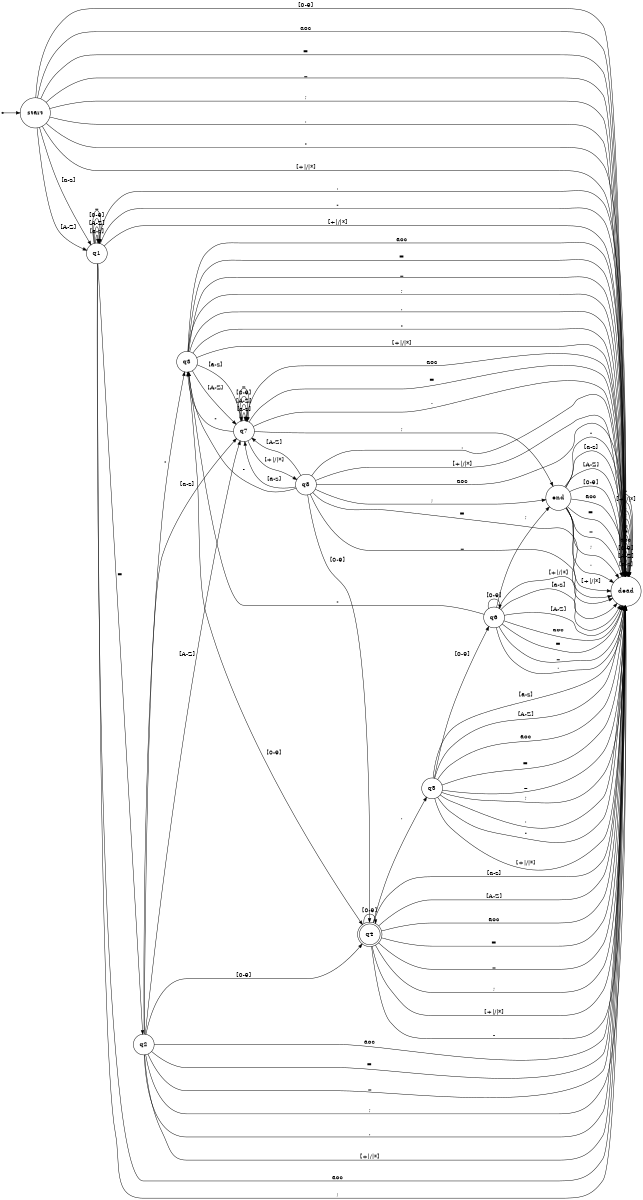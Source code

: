 digraph {
	ranksep=0.5 size="8, 8"
	rankdir=LR
	Initial [label="" fontsize=14.0 shape=point]
	dead [fontsize=14.0 shape=circle]
	end [fontsize=14.0 shape=circle]
	q1 [fontsize=14.0 shape=circle]
	q2 [fontsize=14.0 shape=circle]
	q3 [fontsize=14.0 shape=circle]
	q4 [fontsize=14.0 shape=doublecircle]
	q5 [fontsize=14.0 shape=circle]
	q6 [fontsize=14.0 shape=circle]
	q7 [fontsize=14.0 shape=circle]
	q8 [fontsize=14.0 shape=circle]
	start [fontsize=14.0 shape=circle]
	Initial -> start [arrowsize=0.85]
	start -> q1 [label=" [a-z] " arrowsize=0.85 fontsize=14.0]
	start -> q1 [label=" [A-Z] " arrowsize=0.85 fontsize=14.0]
	start -> dead [label=" [0-9] " arrowsize=0.85 fontsize=14.0]
	start -> dead [label=" aoc " arrowsize=0.85 fontsize=14.0]
	start -> dead [label=" = " arrowsize=0.85 fontsize=14.0]
	start -> dead [label=" _ " arrowsize=0.85 fontsize=14.0]
	start -> dead [label=" ; " arrowsize=0.85 fontsize=14.0]
	start -> dead [label=" . " arrowsize=0.85 fontsize=14.0]
	start -> dead [label=" - " arrowsize=0.85 fontsize=14.0]
	start -> dead [label=" [+|/|*] " arrowsize=0.85 fontsize=14.0]
	q1 -> q1 [label=" [a-z] " arrowsize=0.85 fontsize=14.0]
	q1 -> q1 [label=" [A-Z] " arrowsize=0.85 fontsize=14.0]
	q1 -> q1 [label=" [0-9] " arrowsize=0.85 fontsize=14.0]
	q1 -> dead [label=" aoc " arrowsize=0.85 fontsize=14.0]
	q1 -> q2 [label=" = " arrowsize=0.85 fontsize=14.0]
	q1 -> q1 [label=" _ " arrowsize=0.85 fontsize=14.0]
	q1 -> dead [label=" ; " arrowsize=0.85 fontsize=14.0]
	q1 -> dead [label=" . " arrowsize=0.85 fontsize=14.0]
	q1 -> dead [label=" - " arrowsize=0.85 fontsize=14.0]
	q1 -> dead [label=" [+|/|*] " arrowsize=0.85 fontsize=14.0]
	q2 -> q7 [label=" [a-z] " arrowsize=0.85 fontsize=14.0]
	q2 -> q7 [label=" [A-Z] " arrowsize=0.85 fontsize=14.0]
	q2 -> q4 [label=" [0-9] " arrowsize=0.85 fontsize=14.0]
	q2 -> dead [label=" aoc " arrowsize=0.85 fontsize=14.0]
	q2 -> dead [label=" = " arrowsize=0.85 fontsize=14.0]
	q2 -> dead [label=" _ " arrowsize=0.85 fontsize=14.0]
	q2 -> dead [label=" ; " arrowsize=0.85 fontsize=14.0]
	q2 -> dead [label=" . " arrowsize=0.85 fontsize=14.0]
	q2 -> q3 [label=" - " arrowsize=0.85 fontsize=14.0]
	q2 -> dead [label=" [+|/|*] " arrowsize=0.85 fontsize=14.0]
	q3 -> q7 [label=" [a-z] " arrowsize=0.85 fontsize=14.0]
	q3 -> q7 [label=" [A-Z] " arrowsize=0.85 fontsize=14.0]
	q3 -> q4 [label=" [0-9] " arrowsize=0.85 fontsize=14.0]
	q3 -> dead [label=" aoc " arrowsize=0.85 fontsize=14.0]
	q3 -> dead [label=" = " arrowsize=0.85 fontsize=14.0]
	q3 -> dead [label=" _ " arrowsize=0.85 fontsize=14.0]
	q3 -> dead [label=" ; " arrowsize=0.85 fontsize=14.0]
	q3 -> dead [label=" . " arrowsize=0.85 fontsize=14.0]
	q3 -> dead [label=" - " arrowsize=0.85 fontsize=14.0]
	q3 -> dead [label=" [+|/|*] " arrowsize=0.85 fontsize=14.0]
	q4 -> dead [label=" [a-z] " arrowsize=0.85 fontsize=14.0]
	q4 -> dead [label=" [A-Z] " arrowsize=0.85 fontsize=14.0]
	q4 -> q4 [label=" [0-9] " arrowsize=0.85 fontsize=14.0]
	q4 -> dead [label=" aoc " arrowsize=0.85 fontsize=14.0]
	q4 -> dead [label=" = " arrowsize=0.85 fontsize=14.0]
	q4 -> dead [label=" _ " arrowsize=0.85 fontsize=14.0]
	q4 -> dead [label=" ; " arrowsize=0.85 fontsize=14.0]
	q4 -> q5 [label=" . " arrowsize=0.85 fontsize=14.0]
	q4 -> dead [label=" - " arrowsize=0.85 fontsize=14.0]
	q4 -> dead [label=" [+|/|*] " arrowsize=0.85 fontsize=14.0]
	q5 -> dead [label=" [a-z] " arrowsize=0.85 fontsize=14.0]
	q5 -> dead [label=" [A-Z] " arrowsize=0.85 fontsize=14.0]
	q5 -> q6 [label=" [0-9] " arrowsize=0.85 fontsize=14.0]
	q5 -> dead [label=" aoc " arrowsize=0.85 fontsize=14.0]
	q5 -> dead [label=" = " arrowsize=0.85 fontsize=14.0]
	q5 -> dead [label=" _ " arrowsize=0.85 fontsize=14.0]
	q5 -> dead [label=" ; " arrowsize=0.85 fontsize=14.0]
	q5 -> dead [label=" . " arrowsize=0.85 fontsize=14.0]
	q5 -> dead [label=" - " arrowsize=0.85 fontsize=14.0]
	q5 -> dead [label=" [+|/|*] " arrowsize=0.85 fontsize=14.0]
	q6 -> dead [label=" [a-z] " arrowsize=0.85 fontsize=14.0]
	q6 -> dead [label=" [A-Z] " arrowsize=0.85 fontsize=14.0]
	q6 -> q6 [label=" [0-9] " arrowsize=0.85 fontsize=14.0]
	q6 -> dead [label=" aoc " arrowsize=0.85 fontsize=14.0]
	q6 -> dead [label=" = " arrowsize=0.85 fontsize=14.0]
	q6 -> dead [label=" _ " arrowsize=0.85 fontsize=14.0]
	q6 -> end [label=" ; " arrowsize=0.85 fontsize=14.0]
	q6 -> dead [label=" . " arrowsize=0.85 fontsize=14.0]
	q6 -> q3 [label=" - " arrowsize=0.85 fontsize=14.0]
	q6 -> dead [label=" [+|/|*] " arrowsize=0.85 fontsize=14.0]
	q7 -> q7 [label=" [a-z] " arrowsize=0.85 fontsize=14.0]
	q7 -> q7 [label=" [A-Z] " arrowsize=0.85 fontsize=14.0]
	q7 -> q7 [label=" [0-9] " arrowsize=0.85 fontsize=14.0]
	q7 -> dead [label=" aoc " arrowsize=0.85 fontsize=14.0]
	q7 -> dead [label=" = " arrowsize=0.85 fontsize=14.0]
	q7 -> q7 [label=" _ " arrowsize=0.85 fontsize=14.0]
	q7 -> end [label=" ; " arrowsize=0.85 fontsize=14.0]
	q7 -> dead [label=" . " arrowsize=0.85 fontsize=14.0]
	q7 -> q3 [label=" - " arrowsize=0.85 fontsize=14.0]
	q7 -> q8 [label=" [+|/|*] " arrowsize=0.85 fontsize=14.0]
	q8 -> q7 [label=" [a-z] " arrowsize=0.85 fontsize=14.0]
	q8 -> q7 [label=" [A-Z] " arrowsize=0.85 fontsize=14.0]
	q8 -> q4 [label=" [0-9] " arrowsize=0.85 fontsize=14.0]
	q8 -> dead [label=" aoc " arrowsize=0.85 fontsize=14.0]
	q8 -> dead [label=" = " arrowsize=0.85 fontsize=14.0]
	q8 -> dead [label=" _ " arrowsize=0.85 fontsize=14.0]
	q8 -> end [label=" ; " arrowsize=0.85 fontsize=14.0]
	q8 -> dead [label=" . " arrowsize=0.85 fontsize=14.0]
	q8 -> q3 [label=" - " arrowsize=0.85 fontsize=14.0]
	q8 -> dead [label=" [+|/|*] " arrowsize=0.85 fontsize=14.0]
	end -> dead [label=" [a-z] " arrowsize=0.85 fontsize=14.0]
	end -> dead [label=" [A-Z] " arrowsize=0.85 fontsize=14.0]
	end -> dead [label=" [0-9] " arrowsize=0.85 fontsize=14.0]
	end -> dead [label=" aoc " arrowsize=0.85 fontsize=14.0]
	end -> dead [label=" = " arrowsize=0.85 fontsize=14.0]
	end -> dead [label=" _ " arrowsize=0.85 fontsize=14.0]
	end -> dead [label=" ; " arrowsize=0.85 fontsize=14.0]
	end -> dead [label=" . " arrowsize=0.85 fontsize=14.0]
	end -> dead [label=" [+|/|*] " arrowsize=0.85 fontsize=14.0]
	end -> dead [label=" - " arrowsize=0.85 fontsize=14.0]
	dead -> dead [label=" [a-z] " arrowsize=0.85 fontsize=14.0]
	dead -> dead [label=" [A-Z] " arrowsize=0.85 fontsize=14.0]
	dead -> dead [label=" [0-9] " arrowsize=0.85 fontsize=14.0]
	dead -> dead [label=" aoc " arrowsize=0.85 fontsize=14.0]
	dead -> dead [label=" = " arrowsize=0.85 fontsize=14.0]
	dead -> dead [label=" _ " arrowsize=0.85 fontsize=14.0]
	dead -> dead [label=" ; " arrowsize=0.85 fontsize=14.0]
	dead -> dead [label=" . " arrowsize=0.85 fontsize=14.0]
	dead -> dead [label=" [+|/|*] " arrowsize=0.85 fontsize=14.0]
	dead -> dead [label=" - " arrowsize=0.85 fontsize=14.0]
}
